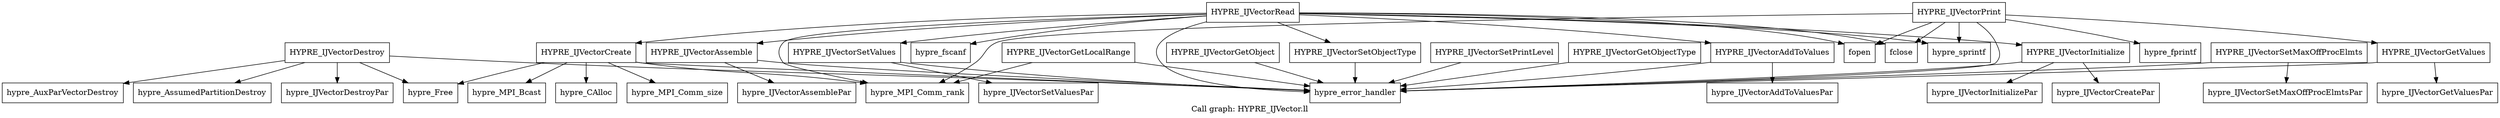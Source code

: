 digraph "Call graph: HYPRE_IJVector.ll" {
	label="Call graph: HYPRE_IJVector.ll";

	Node0x555ec3b8aad0 [shape=record,label="{HYPRE_IJVectorCreate}"];
	Node0x555ec3b8aad0 -> Node0x555ec3b8c0c0;
	Node0x555ec3b8aad0 -> Node0x555ec3b8da60;
	Node0x555ec3b8aad0 -> Node0x555ec3b8e510;
	Node0x555ec3b8aad0 -> Node0x555ec3b8fac0;
	Node0x555ec3b8aad0 -> Node0x555ec3b92570;
	Node0x555ec3b8aad0 -> Node0x555ec3b92270;
	Node0x555ec3b8c0c0 [shape=record,label="{hypre_CAlloc}"];
	Node0x555ec3b8da60 [shape=record,label="{hypre_error_handler}"];
	Node0x555ec3b8e510 [shape=record,label="{hypre_MPI_Comm_size}"];
	Node0x555ec3b8fac0 [shape=record,label="{hypre_MPI_Comm_rank}"];
	Node0x555ec3b92270 [shape=record,label="{hypre_Free}"];
	Node0x555ec3b92570 [shape=record,label="{hypre_MPI_Bcast}"];
	Node0x555ec3b95880 [shape=record,label="{HYPRE_IJVectorDestroy}"];
	Node0x555ec3b95880 -> Node0x555ec3b8da60;
	Node0x555ec3b95880 -> Node0x555ec3b92270;
	Node0x555ec3b95880 -> Node0x555ec3b96be0;
	Node0x555ec3b95880 -> Node0x555ec3b98cb0;
	Node0x555ec3b95880 -> Node0x555ec3b99230;
	Node0x555ec3b96be0 [shape=record,label="{hypre_AssumedPartitionDestroy}"];
	Node0x555ec3b98cb0 [shape=record,label="{hypre_IJVectorDestroyPar}"];
	Node0x555ec3b99230 [shape=record,label="{hypre_AuxParVectorDestroy}"];
	Node0x555ec3b9a650 [shape=record,label="{HYPRE_IJVectorInitialize}"];
	Node0x555ec3b9a650 -> Node0x555ec3b8da60;
	Node0x555ec3b9a650 -> Node0x555ec3b9c8f0;
	Node0x555ec3b9a650 -> Node0x555ec3b9dbc0;
	Node0x555ec3b9c8f0 [shape=record,label="{hypre_IJVectorCreatePar}"];
	Node0x555ec3b9dbc0 [shape=record,label="{hypre_IJVectorInitializePar}"];
	Node0x555ec3b9e570 [shape=record,label="{HYPRE_IJVectorSetPrintLevel}"];
	Node0x555ec3b9e570 -> Node0x555ec3b8da60;
	Node0x555ec3b9fb30 [shape=record,label="{HYPRE_IJVectorSetValues}"];
	Node0x555ec3b9fb30 -> Node0x555ec3b8da60;
	Node0x555ec3b9fb30 -> Node0x555ec3ba14a0;
	Node0x555ec3ba14a0 [shape=record,label="{hypre_IJVectorSetValuesPar}"];
	Node0x555ec3ba2440 [shape=record,label="{HYPRE_IJVectorAddToValues}"];
	Node0x555ec3ba2440 -> Node0x555ec3b8da60;
	Node0x555ec3ba2440 -> Node0x555ec3ba3410;
	Node0x555ec3ba3410 [shape=record,label="{hypre_IJVectorAddToValuesPar}"];
	Node0x555ec3ba3fe0 [shape=record,label="{HYPRE_IJVectorAssemble}"];
	Node0x555ec3ba3fe0 -> Node0x555ec3b8da60;
	Node0x555ec3ba3fe0 -> Node0x555ec3ba5fa0;
	Node0x555ec3ba5fa0 [shape=record,label="{hypre_IJVectorAssemblePar}"];
	Node0x555ec3ba70b0 [shape=record,label="{HYPRE_IJVectorGetValues}"];
	Node0x555ec3ba70b0 -> Node0x555ec3b8da60;
	Node0x555ec3ba70b0 -> Node0x555ec3ba7a30;
	Node0x555ec3ba7a30 [shape=record,label="{hypre_IJVectorGetValuesPar}"];
	Node0x555ec3ba8e00 [shape=record,label="{HYPRE_IJVectorSetMaxOffProcElmts}"];
	Node0x555ec3ba8e00 -> Node0x555ec3b8da60;
	Node0x555ec3ba8e00 -> Node0x555ec3ba96c0;
	Node0x555ec3ba96c0 [shape=record,label="{hypre_IJVectorSetMaxOffProcElmtsPar}"];
	Node0x555ec3baa990 [shape=record,label="{HYPRE_IJVectorSetObjectType}"];
	Node0x555ec3baa990 -> Node0x555ec3b8da60;
	Node0x555ec3bacd60 [shape=record,label="{HYPRE_IJVectorGetObjectType}"];
	Node0x555ec3bacd60 -> Node0x555ec3b8da60;
	Node0x555ec3baebc0 [shape=record,label="{HYPRE_IJVectorGetLocalRange}"];
	Node0x555ec3baebc0 -> Node0x555ec3b8da60;
	Node0x555ec3baebc0 -> Node0x555ec3b8fac0;
	Node0x555ec3bb08b0 [shape=record,label="{HYPRE_IJVectorGetObject}"];
	Node0x555ec3bb08b0 -> Node0x555ec3b8da60;
	Node0x555ec3bb12b0 [shape=record,label="{HYPRE_IJVectorRead}"];
	Node0x555ec3bb12b0 -> Node0x555ec3b8fac0;
	Node0x555ec3bb12b0 -> Node0x555ec3bb1c20;
	Node0x555ec3bb12b0 -> Node0x555ec3bb2080;
	Node0x555ec3bb12b0 -> Node0x555ec3b8da60;
	Node0x555ec3bb12b0 -> Node0x555ec3bb6b80;
	Node0x555ec3bb12b0 -> Node0x555ec3b8aad0;
	Node0x555ec3bb12b0 -> Node0x555ec3baa990;
	Node0x555ec3bb12b0 -> Node0x555ec3b9a650;
	Node0x555ec3bb12b0 -> Node0x555ec3bb7210;
	Node0x555ec3bb12b0 -> Node0x555ec3ba3fe0;
	Node0x555ec3bb12b0 -> Node0x555ec3ba2440;
	Node0x555ec3bb12b0 -> Node0x555ec3b9fb30;
	Node0x555ec3bb1c20 [shape=record,label="{hypre_sprintf}"];
	Node0x555ec3bb2080 [shape=record,label="{fopen}"];
	Node0x555ec3bb6b80 [shape=record,label="{hypre_fscanf}"];
	Node0x555ec3bb7210 [shape=record,label="{fclose}"];
	Node0x555ec3bb93a0 [shape=record,label="{HYPRE_IJVectorPrint}"];
	Node0x555ec3bb93a0 -> Node0x555ec3b8da60;
	Node0x555ec3bb93a0 -> Node0x555ec3b8fac0;
	Node0x555ec3bb93a0 -> Node0x555ec3bb1c20;
	Node0x555ec3bb93a0 -> Node0x555ec3bb2080;
	Node0x555ec3bb93a0 -> Node0x555ec3bb7210;
	Node0x555ec3bb93a0 -> Node0x555ec3b86910;
	Node0x555ec3bb93a0 -> Node0x555ec3ba70b0;
	Node0x555ec3b86910 [shape=record,label="{hypre_fprintf}"];
}
